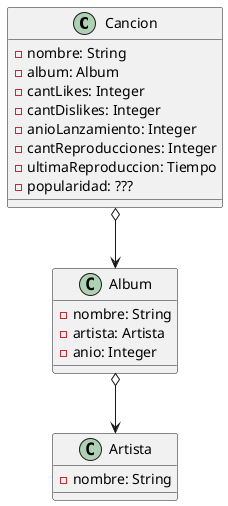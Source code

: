 @startuml
'https://plantuml.com/class-diagram

class Cancion {
    - nombre: String
    - album: Album
    - cantLikes: Integer
    - cantDislikes: Integer
    - anioLanzamiento: Integer
    - cantReproducciones: Integer
    - ultimaReproduccion: Tiempo
    - popularidad: ???
}

class Artista {
    - nombre: String

}

class Album {
    - nombre: String
    - artista: Artista
    - anio: Integer
}

Cancion o--> Album
Album o--> Artista

@enduml
